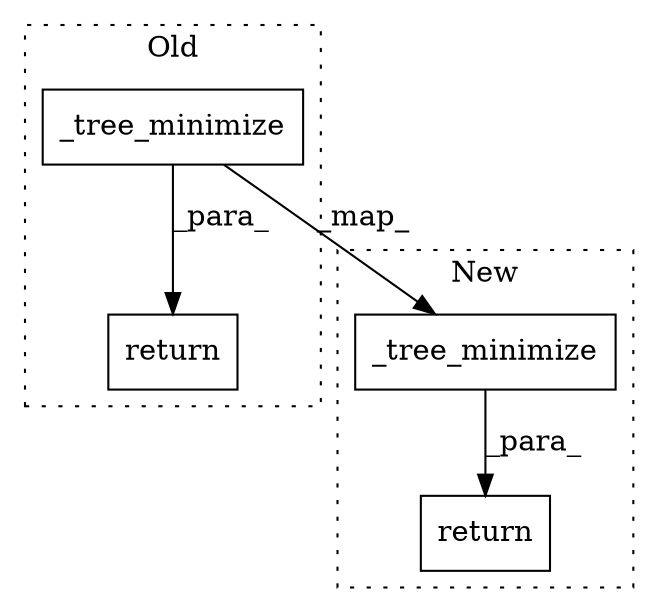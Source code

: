 digraph G {
subgraph cluster0 {
1 [label="_tree_minimize" a="32" s="3720,3830" l="15,1" shape="box"];
4 [label="return" a="41" s="3713" l="7" shape="box"];
label = "Old";
style="dotted";
}
subgraph cluster1 {
2 [label="_tree_minimize" a="32" s="3967,4077" l="15,1" shape="box"];
3 [label="return" a="41" s="4105" l="7" shape="box"];
label = "New";
style="dotted";
}
1 -> 2 [label="_map_"];
1 -> 4 [label="_para_"];
2 -> 3 [label="_para_"];
}